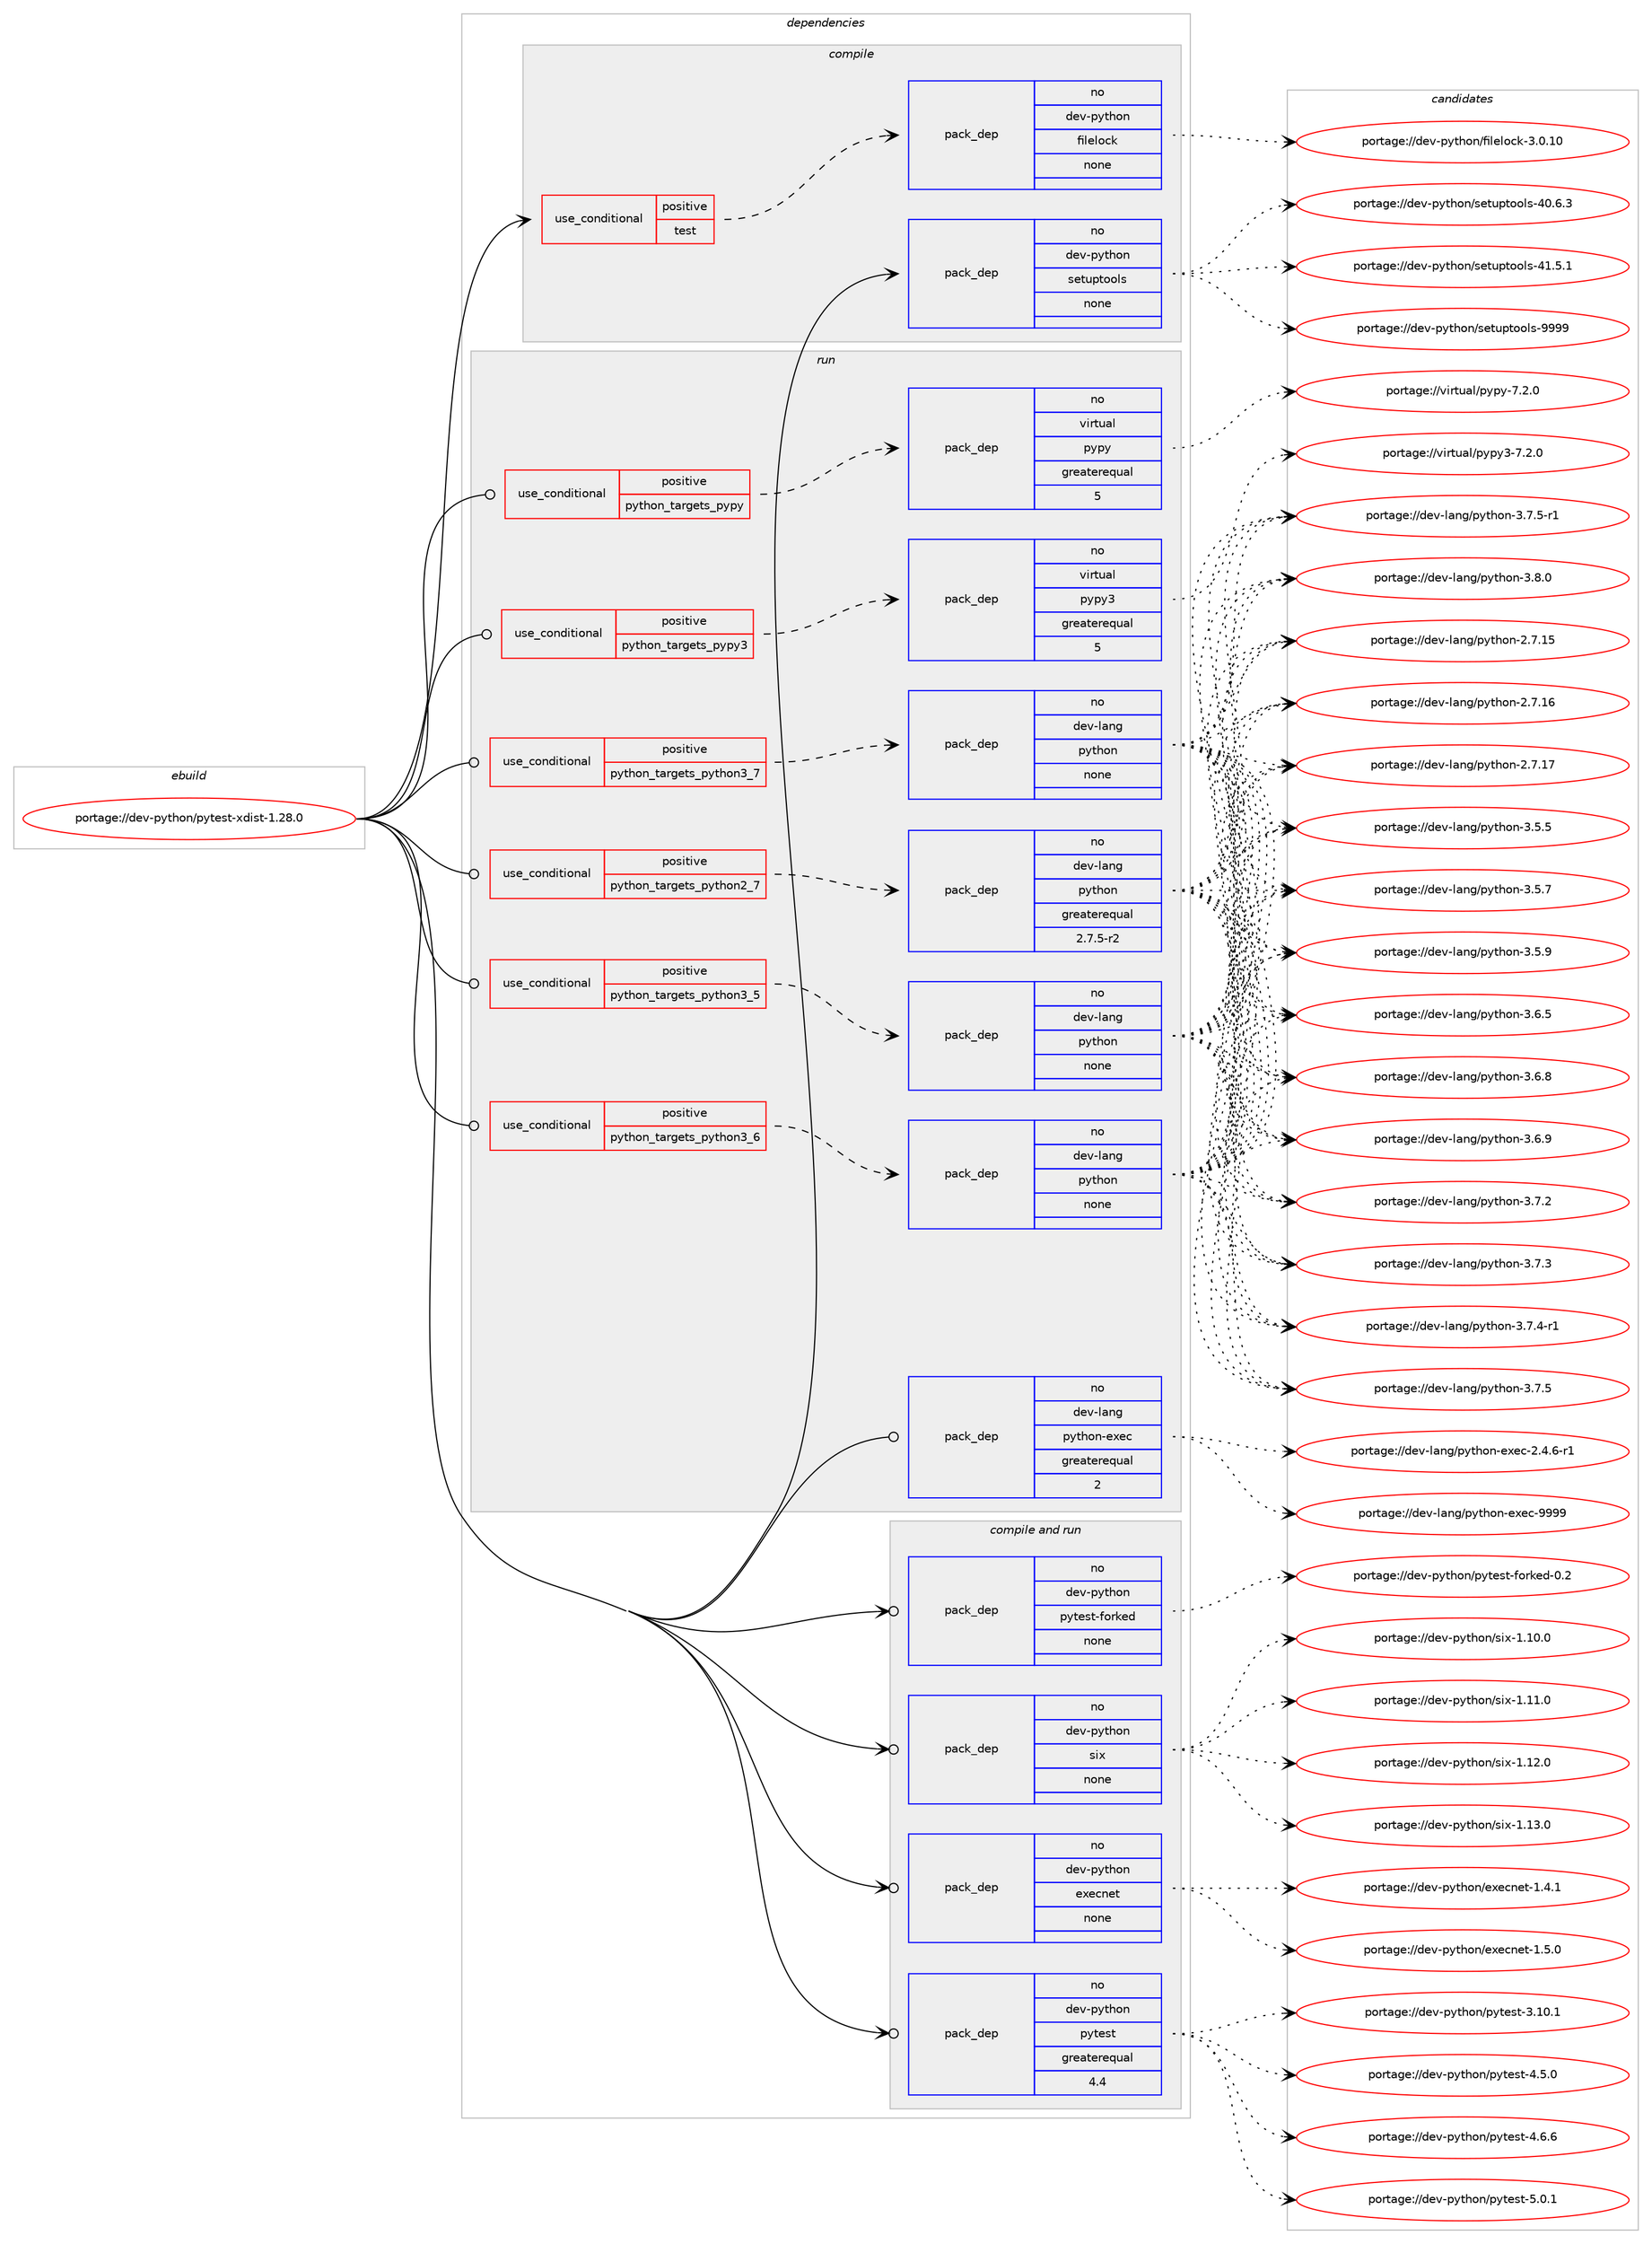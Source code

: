 digraph prolog {

# *************
# Graph options
# *************

newrank=true;
concentrate=true;
compound=true;
graph [rankdir=LR,fontname=Helvetica,fontsize=10,ranksep=1.5];#, ranksep=2.5, nodesep=0.2];
edge  [arrowhead=vee];
node  [fontname=Helvetica,fontsize=10];

# **********
# The ebuild
# **********

subgraph cluster_leftcol {
color=gray;
rank=same;
label=<<i>ebuild</i>>;
id [label="portage://dev-python/pytest-xdist-1.28.0", color=red, width=4, href="../dev-python/pytest-xdist-1.28.0.svg"];
}

# ****************
# The dependencies
# ****************

subgraph cluster_midcol {
color=gray;
label=<<i>dependencies</i>>;
subgraph cluster_compile {
fillcolor="#eeeeee";
style=filled;
label=<<i>compile</i>>;
subgraph cond36564 {
dependency165081 [label=<<TABLE BORDER="0" CELLBORDER="1" CELLSPACING="0" CELLPADDING="4"><TR><TD ROWSPAN="3" CELLPADDING="10">use_conditional</TD></TR><TR><TD>positive</TD></TR><TR><TD>test</TD></TR></TABLE>>, shape=none, color=red];
subgraph pack125130 {
dependency165082 [label=<<TABLE BORDER="0" CELLBORDER="1" CELLSPACING="0" CELLPADDING="4" WIDTH="220"><TR><TD ROWSPAN="6" CELLPADDING="30">pack_dep</TD></TR><TR><TD WIDTH="110">no</TD></TR><TR><TD>dev-python</TD></TR><TR><TD>filelock</TD></TR><TR><TD>none</TD></TR><TR><TD></TD></TR></TABLE>>, shape=none, color=blue];
}
dependency165081:e -> dependency165082:w [weight=20,style="dashed",arrowhead="vee"];
}
id:e -> dependency165081:w [weight=20,style="solid",arrowhead="vee"];
subgraph pack125131 {
dependency165083 [label=<<TABLE BORDER="0" CELLBORDER="1" CELLSPACING="0" CELLPADDING="4" WIDTH="220"><TR><TD ROWSPAN="6" CELLPADDING="30">pack_dep</TD></TR><TR><TD WIDTH="110">no</TD></TR><TR><TD>dev-python</TD></TR><TR><TD>setuptools</TD></TR><TR><TD>none</TD></TR><TR><TD></TD></TR></TABLE>>, shape=none, color=blue];
}
id:e -> dependency165083:w [weight=20,style="solid",arrowhead="vee"];
}
subgraph cluster_compileandrun {
fillcolor="#eeeeee";
style=filled;
label=<<i>compile and run</i>>;
subgraph pack125132 {
dependency165084 [label=<<TABLE BORDER="0" CELLBORDER="1" CELLSPACING="0" CELLPADDING="4" WIDTH="220"><TR><TD ROWSPAN="6" CELLPADDING="30">pack_dep</TD></TR><TR><TD WIDTH="110">no</TD></TR><TR><TD>dev-python</TD></TR><TR><TD>execnet</TD></TR><TR><TD>none</TD></TR><TR><TD></TD></TR></TABLE>>, shape=none, color=blue];
}
id:e -> dependency165084:w [weight=20,style="solid",arrowhead="odotvee"];
subgraph pack125133 {
dependency165085 [label=<<TABLE BORDER="0" CELLBORDER="1" CELLSPACING="0" CELLPADDING="4" WIDTH="220"><TR><TD ROWSPAN="6" CELLPADDING="30">pack_dep</TD></TR><TR><TD WIDTH="110">no</TD></TR><TR><TD>dev-python</TD></TR><TR><TD>pytest</TD></TR><TR><TD>greaterequal</TD></TR><TR><TD>4.4</TD></TR></TABLE>>, shape=none, color=blue];
}
id:e -> dependency165085:w [weight=20,style="solid",arrowhead="odotvee"];
subgraph pack125134 {
dependency165086 [label=<<TABLE BORDER="0" CELLBORDER="1" CELLSPACING="0" CELLPADDING="4" WIDTH="220"><TR><TD ROWSPAN="6" CELLPADDING="30">pack_dep</TD></TR><TR><TD WIDTH="110">no</TD></TR><TR><TD>dev-python</TD></TR><TR><TD>pytest-forked</TD></TR><TR><TD>none</TD></TR><TR><TD></TD></TR></TABLE>>, shape=none, color=blue];
}
id:e -> dependency165086:w [weight=20,style="solid",arrowhead="odotvee"];
subgraph pack125135 {
dependency165087 [label=<<TABLE BORDER="0" CELLBORDER="1" CELLSPACING="0" CELLPADDING="4" WIDTH="220"><TR><TD ROWSPAN="6" CELLPADDING="30">pack_dep</TD></TR><TR><TD WIDTH="110">no</TD></TR><TR><TD>dev-python</TD></TR><TR><TD>six</TD></TR><TR><TD>none</TD></TR><TR><TD></TD></TR></TABLE>>, shape=none, color=blue];
}
id:e -> dependency165087:w [weight=20,style="solid",arrowhead="odotvee"];
}
subgraph cluster_run {
fillcolor="#eeeeee";
style=filled;
label=<<i>run</i>>;
subgraph cond36565 {
dependency165088 [label=<<TABLE BORDER="0" CELLBORDER="1" CELLSPACING="0" CELLPADDING="4"><TR><TD ROWSPAN="3" CELLPADDING="10">use_conditional</TD></TR><TR><TD>positive</TD></TR><TR><TD>python_targets_pypy</TD></TR></TABLE>>, shape=none, color=red];
subgraph pack125136 {
dependency165089 [label=<<TABLE BORDER="0" CELLBORDER="1" CELLSPACING="0" CELLPADDING="4" WIDTH="220"><TR><TD ROWSPAN="6" CELLPADDING="30">pack_dep</TD></TR><TR><TD WIDTH="110">no</TD></TR><TR><TD>virtual</TD></TR><TR><TD>pypy</TD></TR><TR><TD>greaterequal</TD></TR><TR><TD>5</TD></TR></TABLE>>, shape=none, color=blue];
}
dependency165088:e -> dependency165089:w [weight=20,style="dashed",arrowhead="vee"];
}
id:e -> dependency165088:w [weight=20,style="solid",arrowhead="odot"];
subgraph cond36566 {
dependency165090 [label=<<TABLE BORDER="0" CELLBORDER="1" CELLSPACING="0" CELLPADDING="4"><TR><TD ROWSPAN="3" CELLPADDING="10">use_conditional</TD></TR><TR><TD>positive</TD></TR><TR><TD>python_targets_pypy3</TD></TR></TABLE>>, shape=none, color=red];
subgraph pack125137 {
dependency165091 [label=<<TABLE BORDER="0" CELLBORDER="1" CELLSPACING="0" CELLPADDING="4" WIDTH="220"><TR><TD ROWSPAN="6" CELLPADDING="30">pack_dep</TD></TR><TR><TD WIDTH="110">no</TD></TR><TR><TD>virtual</TD></TR><TR><TD>pypy3</TD></TR><TR><TD>greaterequal</TD></TR><TR><TD>5</TD></TR></TABLE>>, shape=none, color=blue];
}
dependency165090:e -> dependency165091:w [weight=20,style="dashed",arrowhead="vee"];
}
id:e -> dependency165090:w [weight=20,style="solid",arrowhead="odot"];
subgraph cond36567 {
dependency165092 [label=<<TABLE BORDER="0" CELLBORDER="1" CELLSPACING="0" CELLPADDING="4"><TR><TD ROWSPAN="3" CELLPADDING="10">use_conditional</TD></TR><TR><TD>positive</TD></TR><TR><TD>python_targets_python2_7</TD></TR></TABLE>>, shape=none, color=red];
subgraph pack125138 {
dependency165093 [label=<<TABLE BORDER="0" CELLBORDER="1" CELLSPACING="0" CELLPADDING="4" WIDTH="220"><TR><TD ROWSPAN="6" CELLPADDING="30">pack_dep</TD></TR><TR><TD WIDTH="110">no</TD></TR><TR><TD>dev-lang</TD></TR><TR><TD>python</TD></TR><TR><TD>greaterequal</TD></TR><TR><TD>2.7.5-r2</TD></TR></TABLE>>, shape=none, color=blue];
}
dependency165092:e -> dependency165093:w [weight=20,style="dashed",arrowhead="vee"];
}
id:e -> dependency165092:w [weight=20,style="solid",arrowhead="odot"];
subgraph cond36568 {
dependency165094 [label=<<TABLE BORDER="0" CELLBORDER="1" CELLSPACING="0" CELLPADDING="4"><TR><TD ROWSPAN="3" CELLPADDING="10">use_conditional</TD></TR><TR><TD>positive</TD></TR><TR><TD>python_targets_python3_5</TD></TR></TABLE>>, shape=none, color=red];
subgraph pack125139 {
dependency165095 [label=<<TABLE BORDER="0" CELLBORDER="1" CELLSPACING="0" CELLPADDING="4" WIDTH="220"><TR><TD ROWSPAN="6" CELLPADDING="30">pack_dep</TD></TR><TR><TD WIDTH="110">no</TD></TR><TR><TD>dev-lang</TD></TR><TR><TD>python</TD></TR><TR><TD>none</TD></TR><TR><TD></TD></TR></TABLE>>, shape=none, color=blue];
}
dependency165094:e -> dependency165095:w [weight=20,style="dashed",arrowhead="vee"];
}
id:e -> dependency165094:w [weight=20,style="solid",arrowhead="odot"];
subgraph cond36569 {
dependency165096 [label=<<TABLE BORDER="0" CELLBORDER="1" CELLSPACING="0" CELLPADDING="4"><TR><TD ROWSPAN="3" CELLPADDING="10">use_conditional</TD></TR><TR><TD>positive</TD></TR><TR><TD>python_targets_python3_6</TD></TR></TABLE>>, shape=none, color=red];
subgraph pack125140 {
dependency165097 [label=<<TABLE BORDER="0" CELLBORDER="1" CELLSPACING="0" CELLPADDING="4" WIDTH="220"><TR><TD ROWSPAN="6" CELLPADDING="30">pack_dep</TD></TR><TR><TD WIDTH="110">no</TD></TR><TR><TD>dev-lang</TD></TR><TR><TD>python</TD></TR><TR><TD>none</TD></TR><TR><TD></TD></TR></TABLE>>, shape=none, color=blue];
}
dependency165096:e -> dependency165097:w [weight=20,style="dashed",arrowhead="vee"];
}
id:e -> dependency165096:w [weight=20,style="solid",arrowhead="odot"];
subgraph cond36570 {
dependency165098 [label=<<TABLE BORDER="0" CELLBORDER="1" CELLSPACING="0" CELLPADDING="4"><TR><TD ROWSPAN="3" CELLPADDING="10">use_conditional</TD></TR><TR><TD>positive</TD></TR><TR><TD>python_targets_python3_7</TD></TR></TABLE>>, shape=none, color=red];
subgraph pack125141 {
dependency165099 [label=<<TABLE BORDER="0" CELLBORDER="1" CELLSPACING="0" CELLPADDING="4" WIDTH="220"><TR><TD ROWSPAN="6" CELLPADDING="30">pack_dep</TD></TR><TR><TD WIDTH="110">no</TD></TR><TR><TD>dev-lang</TD></TR><TR><TD>python</TD></TR><TR><TD>none</TD></TR><TR><TD></TD></TR></TABLE>>, shape=none, color=blue];
}
dependency165098:e -> dependency165099:w [weight=20,style="dashed",arrowhead="vee"];
}
id:e -> dependency165098:w [weight=20,style="solid",arrowhead="odot"];
subgraph pack125142 {
dependency165100 [label=<<TABLE BORDER="0" CELLBORDER="1" CELLSPACING="0" CELLPADDING="4" WIDTH="220"><TR><TD ROWSPAN="6" CELLPADDING="30">pack_dep</TD></TR><TR><TD WIDTH="110">no</TD></TR><TR><TD>dev-lang</TD></TR><TR><TD>python-exec</TD></TR><TR><TD>greaterequal</TD></TR><TR><TD>2</TD></TR></TABLE>>, shape=none, color=blue];
}
id:e -> dependency165100:w [weight=20,style="solid",arrowhead="odot"];
}
}

# **************
# The candidates
# **************

subgraph cluster_choices {
rank=same;
color=gray;
label=<<i>candidates</i>>;

subgraph choice125130 {
color=black;
nodesep=1;
choiceportage10010111845112121116104111110471021051081011081119910745514648464948 [label="portage://dev-python/filelock-3.0.10", color=red, width=4,href="../dev-python/filelock-3.0.10.svg"];
dependency165082:e -> choiceportage10010111845112121116104111110471021051081011081119910745514648464948:w [style=dotted,weight="100"];
}
subgraph choice125131 {
color=black;
nodesep=1;
choiceportage100101118451121211161041111104711510111611711211611111110811545524846544651 [label="portage://dev-python/setuptools-40.6.3", color=red, width=4,href="../dev-python/setuptools-40.6.3.svg"];
choiceportage100101118451121211161041111104711510111611711211611111110811545524946534649 [label="portage://dev-python/setuptools-41.5.1", color=red, width=4,href="../dev-python/setuptools-41.5.1.svg"];
choiceportage10010111845112121116104111110471151011161171121161111111081154557575757 [label="portage://dev-python/setuptools-9999", color=red, width=4,href="../dev-python/setuptools-9999.svg"];
dependency165083:e -> choiceportage100101118451121211161041111104711510111611711211611111110811545524846544651:w [style=dotted,weight="100"];
dependency165083:e -> choiceportage100101118451121211161041111104711510111611711211611111110811545524946534649:w [style=dotted,weight="100"];
dependency165083:e -> choiceportage10010111845112121116104111110471151011161171121161111111081154557575757:w [style=dotted,weight="100"];
}
subgraph choice125132 {
color=black;
nodesep=1;
choiceportage100101118451121211161041111104710112010199110101116454946524649 [label="portage://dev-python/execnet-1.4.1", color=red, width=4,href="../dev-python/execnet-1.4.1.svg"];
choiceportage100101118451121211161041111104710112010199110101116454946534648 [label="portage://dev-python/execnet-1.5.0", color=red, width=4,href="../dev-python/execnet-1.5.0.svg"];
dependency165084:e -> choiceportage100101118451121211161041111104710112010199110101116454946524649:w [style=dotted,weight="100"];
dependency165084:e -> choiceportage100101118451121211161041111104710112010199110101116454946534648:w [style=dotted,weight="100"];
}
subgraph choice125133 {
color=black;
nodesep=1;
choiceportage100101118451121211161041111104711212111610111511645514649484649 [label="portage://dev-python/pytest-3.10.1", color=red, width=4,href="../dev-python/pytest-3.10.1.svg"];
choiceportage1001011184511212111610411111047112121116101115116455246534648 [label="portage://dev-python/pytest-4.5.0", color=red, width=4,href="../dev-python/pytest-4.5.0.svg"];
choiceportage1001011184511212111610411111047112121116101115116455246544654 [label="portage://dev-python/pytest-4.6.6", color=red, width=4,href="../dev-python/pytest-4.6.6.svg"];
choiceportage1001011184511212111610411111047112121116101115116455346484649 [label="portage://dev-python/pytest-5.0.1", color=red, width=4,href="../dev-python/pytest-5.0.1.svg"];
dependency165085:e -> choiceportage100101118451121211161041111104711212111610111511645514649484649:w [style=dotted,weight="100"];
dependency165085:e -> choiceportage1001011184511212111610411111047112121116101115116455246534648:w [style=dotted,weight="100"];
dependency165085:e -> choiceportage1001011184511212111610411111047112121116101115116455246544654:w [style=dotted,weight="100"];
dependency165085:e -> choiceportage1001011184511212111610411111047112121116101115116455346484649:w [style=dotted,weight="100"];
}
subgraph choice125134 {
color=black;
nodesep=1;
choiceportage10010111845112121116104111110471121211161011151164510211111410710110045484650 [label="portage://dev-python/pytest-forked-0.2", color=red, width=4,href="../dev-python/pytest-forked-0.2.svg"];
dependency165086:e -> choiceportage10010111845112121116104111110471121211161011151164510211111410710110045484650:w [style=dotted,weight="100"];
}
subgraph choice125135 {
color=black;
nodesep=1;
choiceportage100101118451121211161041111104711510512045494649484648 [label="portage://dev-python/six-1.10.0", color=red, width=4,href="../dev-python/six-1.10.0.svg"];
choiceportage100101118451121211161041111104711510512045494649494648 [label="portage://dev-python/six-1.11.0", color=red, width=4,href="../dev-python/six-1.11.0.svg"];
choiceportage100101118451121211161041111104711510512045494649504648 [label="portage://dev-python/six-1.12.0", color=red, width=4,href="../dev-python/six-1.12.0.svg"];
choiceportage100101118451121211161041111104711510512045494649514648 [label="portage://dev-python/six-1.13.0", color=red, width=4,href="../dev-python/six-1.13.0.svg"];
dependency165087:e -> choiceportage100101118451121211161041111104711510512045494649484648:w [style=dotted,weight="100"];
dependency165087:e -> choiceportage100101118451121211161041111104711510512045494649494648:w [style=dotted,weight="100"];
dependency165087:e -> choiceportage100101118451121211161041111104711510512045494649504648:w [style=dotted,weight="100"];
dependency165087:e -> choiceportage100101118451121211161041111104711510512045494649514648:w [style=dotted,weight="100"];
}
subgraph choice125136 {
color=black;
nodesep=1;
choiceportage1181051141161179710847112121112121455546504648 [label="portage://virtual/pypy-7.2.0", color=red, width=4,href="../virtual/pypy-7.2.0.svg"];
dependency165089:e -> choiceportage1181051141161179710847112121112121455546504648:w [style=dotted,weight="100"];
}
subgraph choice125137 {
color=black;
nodesep=1;
choiceportage118105114116117971084711212111212151455546504648 [label="portage://virtual/pypy3-7.2.0", color=red, width=4,href="../virtual/pypy3-7.2.0.svg"];
dependency165091:e -> choiceportage118105114116117971084711212111212151455546504648:w [style=dotted,weight="100"];
}
subgraph choice125138 {
color=black;
nodesep=1;
choiceportage10010111845108971101034711212111610411111045504655464953 [label="portage://dev-lang/python-2.7.15", color=red, width=4,href="../dev-lang/python-2.7.15.svg"];
choiceportage10010111845108971101034711212111610411111045504655464954 [label="portage://dev-lang/python-2.7.16", color=red, width=4,href="../dev-lang/python-2.7.16.svg"];
choiceportage10010111845108971101034711212111610411111045504655464955 [label="portage://dev-lang/python-2.7.17", color=red, width=4,href="../dev-lang/python-2.7.17.svg"];
choiceportage100101118451089711010347112121116104111110455146534653 [label="portage://dev-lang/python-3.5.5", color=red, width=4,href="../dev-lang/python-3.5.5.svg"];
choiceportage100101118451089711010347112121116104111110455146534655 [label="portage://dev-lang/python-3.5.7", color=red, width=4,href="../dev-lang/python-3.5.7.svg"];
choiceportage100101118451089711010347112121116104111110455146534657 [label="portage://dev-lang/python-3.5.9", color=red, width=4,href="../dev-lang/python-3.5.9.svg"];
choiceportage100101118451089711010347112121116104111110455146544653 [label="portage://dev-lang/python-3.6.5", color=red, width=4,href="../dev-lang/python-3.6.5.svg"];
choiceportage100101118451089711010347112121116104111110455146544656 [label="portage://dev-lang/python-3.6.8", color=red, width=4,href="../dev-lang/python-3.6.8.svg"];
choiceportage100101118451089711010347112121116104111110455146544657 [label="portage://dev-lang/python-3.6.9", color=red, width=4,href="../dev-lang/python-3.6.9.svg"];
choiceportage100101118451089711010347112121116104111110455146554650 [label="portage://dev-lang/python-3.7.2", color=red, width=4,href="../dev-lang/python-3.7.2.svg"];
choiceportage100101118451089711010347112121116104111110455146554651 [label="portage://dev-lang/python-3.7.3", color=red, width=4,href="../dev-lang/python-3.7.3.svg"];
choiceportage1001011184510897110103471121211161041111104551465546524511449 [label="portage://dev-lang/python-3.7.4-r1", color=red, width=4,href="../dev-lang/python-3.7.4-r1.svg"];
choiceportage100101118451089711010347112121116104111110455146554653 [label="portage://dev-lang/python-3.7.5", color=red, width=4,href="../dev-lang/python-3.7.5.svg"];
choiceportage1001011184510897110103471121211161041111104551465546534511449 [label="portage://dev-lang/python-3.7.5-r1", color=red, width=4,href="../dev-lang/python-3.7.5-r1.svg"];
choiceportage100101118451089711010347112121116104111110455146564648 [label="portage://dev-lang/python-3.8.0", color=red, width=4,href="../dev-lang/python-3.8.0.svg"];
dependency165093:e -> choiceportage10010111845108971101034711212111610411111045504655464953:w [style=dotted,weight="100"];
dependency165093:e -> choiceportage10010111845108971101034711212111610411111045504655464954:w [style=dotted,weight="100"];
dependency165093:e -> choiceportage10010111845108971101034711212111610411111045504655464955:w [style=dotted,weight="100"];
dependency165093:e -> choiceportage100101118451089711010347112121116104111110455146534653:w [style=dotted,weight="100"];
dependency165093:e -> choiceportage100101118451089711010347112121116104111110455146534655:w [style=dotted,weight="100"];
dependency165093:e -> choiceportage100101118451089711010347112121116104111110455146534657:w [style=dotted,weight="100"];
dependency165093:e -> choiceportage100101118451089711010347112121116104111110455146544653:w [style=dotted,weight="100"];
dependency165093:e -> choiceportage100101118451089711010347112121116104111110455146544656:w [style=dotted,weight="100"];
dependency165093:e -> choiceportage100101118451089711010347112121116104111110455146544657:w [style=dotted,weight="100"];
dependency165093:e -> choiceportage100101118451089711010347112121116104111110455146554650:w [style=dotted,weight="100"];
dependency165093:e -> choiceportage100101118451089711010347112121116104111110455146554651:w [style=dotted,weight="100"];
dependency165093:e -> choiceportage1001011184510897110103471121211161041111104551465546524511449:w [style=dotted,weight="100"];
dependency165093:e -> choiceportage100101118451089711010347112121116104111110455146554653:w [style=dotted,weight="100"];
dependency165093:e -> choiceportage1001011184510897110103471121211161041111104551465546534511449:w [style=dotted,weight="100"];
dependency165093:e -> choiceportage100101118451089711010347112121116104111110455146564648:w [style=dotted,weight="100"];
}
subgraph choice125139 {
color=black;
nodesep=1;
choiceportage10010111845108971101034711212111610411111045504655464953 [label="portage://dev-lang/python-2.7.15", color=red, width=4,href="../dev-lang/python-2.7.15.svg"];
choiceportage10010111845108971101034711212111610411111045504655464954 [label="portage://dev-lang/python-2.7.16", color=red, width=4,href="../dev-lang/python-2.7.16.svg"];
choiceportage10010111845108971101034711212111610411111045504655464955 [label="portage://dev-lang/python-2.7.17", color=red, width=4,href="../dev-lang/python-2.7.17.svg"];
choiceportage100101118451089711010347112121116104111110455146534653 [label="portage://dev-lang/python-3.5.5", color=red, width=4,href="../dev-lang/python-3.5.5.svg"];
choiceportage100101118451089711010347112121116104111110455146534655 [label="portage://dev-lang/python-3.5.7", color=red, width=4,href="../dev-lang/python-3.5.7.svg"];
choiceportage100101118451089711010347112121116104111110455146534657 [label="portage://dev-lang/python-3.5.9", color=red, width=4,href="../dev-lang/python-3.5.9.svg"];
choiceportage100101118451089711010347112121116104111110455146544653 [label="portage://dev-lang/python-3.6.5", color=red, width=4,href="../dev-lang/python-3.6.5.svg"];
choiceportage100101118451089711010347112121116104111110455146544656 [label="portage://dev-lang/python-3.6.8", color=red, width=4,href="../dev-lang/python-3.6.8.svg"];
choiceportage100101118451089711010347112121116104111110455146544657 [label="portage://dev-lang/python-3.6.9", color=red, width=4,href="../dev-lang/python-3.6.9.svg"];
choiceportage100101118451089711010347112121116104111110455146554650 [label="portage://dev-lang/python-3.7.2", color=red, width=4,href="../dev-lang/python-3.7.2.svg"];
choiceportage100101118451089711010347112121116104111110455146554651 [label="portage://dev-lang/python-3.7.3", color=red, width=4,href="../dev-lang/python-3.7.3.svg"];
choiceportage1001011184510897110103471121211161041111104551465546524511449 [label="portage://dev-lang/python-3.7.4-r1", color=red, width=4,href="../dev-lang/python-3.7.4-r1.svg"];
choiceportage100101118451089711010347112121116104111110455146554653 [label="portage://dev-lang/python-3.7.5", color=red, width=4,href="../dev-lang/python-3.7.5.svg"];
choiceportage1001011184510897110103471121211161041111104551465546534511449 [label="portage://dev-lang/python-3.7.5-r1", color=red, width=4,href="../dev-lang/python-3.7.5-r1.svg"];
choiceportage100101118451089711010347112121116104111110455146564648 [label="portage://dev-lang/python-3.8.0", color=red, width=4,href="../dev-lang/python-3.8.0.svg"];
dependency165095:e -> choiceportage10010111845108971101034711212111610411111045504655464953:w [style=dotted,weight="100"];
dependency165095:e -> choiceportage10010111845108971101034711212111610411111045504655464954:w [style=dotted,weight="100"];
dependency165095:e -> choiceportage10010111845108971101034711212111610411111045504655464955:w [style=dotted,weight="100"];
dependency165095:e -> choiceportage100101118451089711010347112121116104111110455146534653:w [style=dotted,weight="100"];
dependency165095:e -> choiceportage100101118451089711010347112121116104111110455146534655:w [style=dotted,weight="100"];
dependency165095:e -> choiceportage100101118451089711010347112121116104111110455146534657:w [style=dotted,weight="100"];
dependency165095:e -> choiceportage100101118451089711010347112121116104111110455146544653:w [style=dotted,weight="100"];
dependency165095:e -> choiceportage100101118451089711010347112121116104111110455146544656:w [style=dotted,weight="100"];
dependency165095:e -> choiceportage100101118451089711010347112121116104111110455146544657:w [style=dotted,weight="100"];
dependency165095:e -> choiceportage100101118451089711010347112121116104111110455146554650:w [style=dotted,weight="100"];
dependency165095:e -> choiceportage100101118451089711010347112121116104111110455146554651:w [style=dotted,weight="100"];
dependency165095:e -> choiceportage1001011184510897110103471121211161041111104551465546524511449:w [style=dotted,weight="100"];
dependency165095:e -> choiceportage100101118451089711010347112121116104111110455146554653:w [style=dotted,weight="100"];
dependency165095:e -> choiceportage1001011184510897110103471121211161041111104551465546534511449:w [style=dotted,weight="100"];
dependency165095:e -> choiceportage100101118451089711010347112121116104111110455146564648:w [style=dotted,weight="100"];
}
subgraph choice125140 {
color=black;
nodesep=1;
choiceportage10010111845108971101034711212111610411111045504655464953 [label="portage://dev-lang/python-2.7.15", color=red, width=4,href="../dev-lang/python-2.7.15.svg"];
choiceportage10010111845108971101034711212111610411111045504655464954 [label="portage://dev-lang/python-2.7.16", color=red, width=4,href="../dev-lang/python-2.7.16.svg"];
choiceportage10010111845108971101034711212111610411111045504655464955 [label="portage://dev-lang/python-2.7.17", color=red, width=4,href="../dev-lang/python-2.7.17.svg"];
choiceportage100101118451089711010347112121116104111110455146534653 [label="portage://dev-lang/python-3.5.5", color=red, width=4,href="../dev-lang/python-3.5.5.svg"];
choiceportage100101118451089711010347112121116104111110455146534655 [label="portage://dev-lang/python-3.5.7", color=red, width=4,href="../dev-lang/python-3.5.7.svg"];
choiceportage100101118451089711010347112121116104111110455146534657 [label="portage://dev-lang/python-3.5.9", color=red, width=4,href="../dev-lang/python-3.5.9.svg"];
choiceportage100101118451089711010347112121116104111110455146544653 [label="portage://dev-lang/python-3.6.5", color=red, width=4,href="../dev-lang/python-3.6.5.svg"];
choiceportage100101118451089711010347112121116104111110455146544656 [label="portage://dev-lang/python-3.6.8", color=red, width=4,href="../dev-lang/python-3.6.8.svg"];
choiceportage100101118451089711010347112121116104111110455146544657 [label="portage://dev-lang/python-3.6.9", color=red, width=4,href="../dev-lang/python-3.6.9.svg"];
choiceportage100101118451089711010347112121116104111110455146554650 [label="portage://dev-lang/python-3.7.2", color=red, width=4,href="../dev-lang/python-3.7.2.svg"];
choiceportage100101118451089711010347112121116104111110455146554651 [label="portage://dev-lang/python-3.7.3", color=red, width=4,href="../dev-lang/python-3.7.3.svg"];
choiceportage1001011184510897110103471121211161041111104551465546524511449 [label="portage://dev-lang/python-3.7.4-r1", color=red, width=4,href="../dev-lang/python-3.7.4-r1.svg"];
choiceportage100101118451089711010347112121116104111110455146554653 [label="portage://dev-lang/python-3.7.5", color=red, width=4,href="../dev-lang/python-3.7.5.svg"];
choiceportage1001011184510897110103471121211161041111104551465546534511449 [label="portage://dev-lang/python-3.7.5-r1", color=red, width=4,href="../dev-lang/python-3.7.5-r1.svg"];
choiceportage100101118451089711010347112121116104111110455146564648 [label="portage://dev-lang/python-3.8.0", color=red, width=4,href="../dev-lang/python-3.8.0.svg"];
dependency165097:e -> choiceportage10010111845108971101034711212111610411111045504655464953:w [style=dotted,weight="100"];
dependency165097:e -> choiceportage10010111845108971101034711212111610411111045504655464954:w [style=dotted,weight="100"];
dependency165097:e -> choiceportage10010111845108971101034711212111610411111045504655464955:w [style=dotted,weight="100"];
dependency165097:e -> choiceportage100101118451089711010347112121116104111110455146534653:w [style=dotted,weight="100"];
dependency165097:e -> choiceportage100101118451089711010347112121116104111110455146534655:w [style=dotted,weight="100"];
dependency165097:e -> choiceportage100101118451089711010347112121116104111110455146534657:w [style=dotted,weight="100"];
dependency165097:e -> choiceportage100101118451089711010347112121116104111110455146544653:w [style=dotted,weight="100"];
dependency165097:e -> choiceportage100101118451089711010347112121116104111110455146544656:w [style=dotted,weight="100"];
dependency165097:e -> choiceportage100101118451089711010347112121116104111110455146544657:w [style=dotted,weight="100"];
dependency165097:e -> choiceportage100101118451089711010347112121116104111110455146554650:w [style=dotted,weight="100"];
dependency165097:e -> choiceportage100101118451089711010347112121116104111110455146554651:w [style=dotted,weight="100"];
dependency165097:e -> choiceportage1001011184510897110103471121211161041111104551465546524511449:w [style=dotted,weight="100"];
dependency165097:e -> choiceportage100101118451089711010347112121116104111110455146554653:w [style=dotted,weight="100"];
dependency165097:e -> choiceportage1001011184510897110103471121211161041111104551465546534511449:w [style=dotted,weight="100"];
dependency165097:e -> choiceportage100101118451089711010347112121116104111110455146564648:w [style=dotted,weight="100"];
}
subgraph choice125141 {
color=black;
nodesep=1;
choiceportage10010111845108971101034711212111610411111045504655464953 [label="portage://dev-lang/python-2.7.15", color=red, width=4,href="../dev-lang/python-2.7.15.svg"];
choiceportage10010111845108971101034711212111610411111045504655464954 [label="portage://dev-lang/python-2.7.16", color=red, width=4,href="../dev-lang/python-2.7.16.svg"];
choiceportage10010111845108971101034711212111610411111045504655464955 [label="portage://dev-lang/python-2.7.17", color=red, width=4,href="../dev-lang/python-2.7.17.svg"];
choiceportage100101118451089711010347112121116104111110455146534653 [label="portage://dev-lang/python-3.5.5", color=red, width=4,href="../dev-lang/python-3.5.5.svg"];
choiceportage100101118451089711010347112121116104111110455146534655 [label="portage://dev-lang/python-3.5.7", color=red, width=4,href="../dev-lang/python-3.5.7.svg"];
choiceportage100101118451089711010347112121116104111110455146534657 [label="portage://dev-lang/python-3.5.9", color=red, width=4,href="../dev-lang/python-3.5.9.svg"];
choiceportage100101118451089711010347112121116104111110455146544653 [label="portage://dev-lang/python-3.6.5", color=red, width=4,href="../dev-lang/python-3.6.5.svg"];
choiceportage100101118451089711010347112121116104111110455146544656 [label="portage://dev-lang/python-3.6.8", color=red, width=4,href="../dev-lang/python-3.6.8.svg"];
choiceportage100101118451089711010347112121116104111110455146544657 [label="portage://dev-lang/python-3.6.9", color=red, width=4,href="../dev-lang/python-3.6.9.svg"];
choiceportage100101118451089711010347112121116104111110455146554650 [label="portage://dev-lang/python-3.7.2", color=red, width=4,href="../dev-lang/python-3.7.2.svg"];
choiceportage100101118451089711010347112121116104111110455146554651 [label="portage://dev-lang/python-3.7.3", color=red, width=4,href="../dev-lang/python-3.7.3.svg"];
choiceportage1001011184510897110103471121211161041111104551465546524511449 [label="portage://dev-lang/python-3.7.4-r1", color=red, width=4,href="../dev-lang/python-3.7.4-r1.svg"];
choiceportage100101118451089711010347112121116104111110455146554653 [label="portage://dev-lang/python-3.7.5", color=red, width=4,href="../dev-lang/python-3.7.5.svg"];
choiceportage1001011184510897110103471121211161041111104551465546534511449 [label="portage://dev-lang/python-3.7.5-r1", color=red, width=4,href="../dev-lang/python-3.7.5-r1.svg"];
choiceportage100101118451089711010347112121116104111110455146564648 [label="portage://dev-lang/python-3.8.0", color=red, width=4,href="../dev-lang/python-3.8.0.svg"];
dependency165099:e -> choiceportage10010111845108971101034711212111610411111045504655464953:w [style=dotted,weight="100"];
dependency165099:e -> choiceportage10010111845108971101034711212111610411111045504655464954:w [style=dotted,weight="100"];
dependency165099:e -> choiceportage10010111845108971101034711212111610411111045504655464955:w [style=dotted,weight="100"];
dependency165099:e -> choiceportage100101118451089711010347112121116104111110455146534653:w [style=dotted,weight="100"];
dependency165099:e -> choiceportage100101118451089711010347112121116104111110455146534655:w [style=dotted,weight="100"];
dependency165099:e -> choiceportage100101118451089711010347112121116104111110455146534657:w [style=dotted,weight="100"];
dependency165099:e -> choiceportage100101118451089711010347112121116104111110455146544653:w [style=dotted,weight="100"];
dependency165099:e -> choiceportage100101118451089711010347112121116104111110455146544656:w [style=dotted,weight="100"];
dependency165099:e -> choiceportage100101118451089711010347112121116104111110455146544657:w [style=dotted,weight="100"];
dependency165099:e -> choiceportage100101118451089711010347112121116104111110455146554650:w [style=dotted,weight="100"];
dependency165099:e -> choiceportage100101118451089711010347112121116104111110455146554651:w [style=dotted,weight="100"];
dependency165099:e -> choiceportage1001011184510897110103471121211161041111104551465546524511449:w [style=dotted,weight="100"];
dependency165099:e -> choiceportage100101118451089711010347112121116104111110455146554653:w [style=dotted,weight="100"];
dependency165099:e -> choiceportage1001011184510897110103471121211161041111104551465546534511449:w [style=dotted,weight="100"];
dependency165099:e -> choiceportage100101118451089711010347112121116104111110455146564648:w [style=dotted,weight="100"];
}
subgraph choice125142 {
color=black;
nodesep=1;
choiceportage10010111845108971101034711212111610411111045101120101994550465246544511449 [label="portage://dev-lang/python-exec-2.4.6-r1", color=red, width=4,href="../dev-lang/python-exec-2.4.6-r1.svg"];
choiceportage10010111845108971101034711212111610411111045101120101994557575757 [label="portage://dev-lang/python-exec-9999", color=red, width=4,href="../dev-lang/python-exec-9999.svg"];
dependency165100:e -> choiceportage10010111845108971101034711212111610411111045101120101994550465246544511449:w [style=dotted,weight="100"];
dependency165100:e -> choiceportage10010111845108971101034711212111610411111045101120101994557575757:w [style=dotted,weight="100"];
}
}

}
